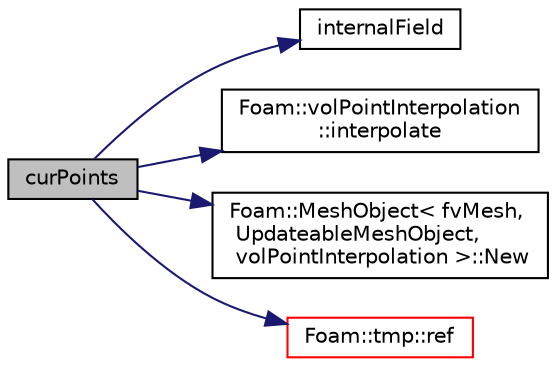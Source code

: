digraph "curPoints"
{
  bgcolor="transparent";
  edge [fontname="Helvetica",fontsize="10",labelfontname="Helvetica",labelfontsize="10"];
  node [fontname="Helvetica",fontsize="10",shape=record];
  rankdir="LR";
  Node1 [label="curPoints",height=0.2,width=0.4,color="black", fillcolor="grey75", style="filled", fontcolor="black"];
  Node1 -> Node2 [color="midnightblue",fontsize="10",style="solid",fontname="Helvetica"];
  Node2 [label="internalField",height=0.2,width=0.4,color="black",URL="$a05197.html#a8ebe4b4fc9818c2626b9c98a7ef1a16a"];
  Node1 -> Node3 [color="midnightblue",fontsize="10",style="solid",fontname="Helvetica"];
  Node3 [label="Foam::volPointInterpolation\l::interpolate",height=0.2,width=0.4,color="black",URL="$a02903.html#af9995ad230399e8784e5a1370c25ec7a",tooltip="Interpolate volField using inverse distance weighting. "];
  Node1 -> Node4 [color="midnightblue",fontsize="10",style="solid",fontname="Helvetica"];
  Node4 [label="Foam::MeshObject\< fvMesh,\l UpdateableMeshObject,\l volPointInterpolation \>::New",height=0.2,width=0.4,color="black",URL="$a01495.html#ab61cc2091ec1fd7e08e8948e84235a05"];
  Node1 -> Node5 [color="midnightblue",fontsize="10",style="solid",fontname="Helvetica"];
  Node5 [label="Foam::tmp::ref",height=0.2,width=0.4,color="red",URL="$a02691.html#a355da090b61b5b48e7435dec5942b7e9",tooltip="Return non-const reference or generate a fatal error. "];
}
